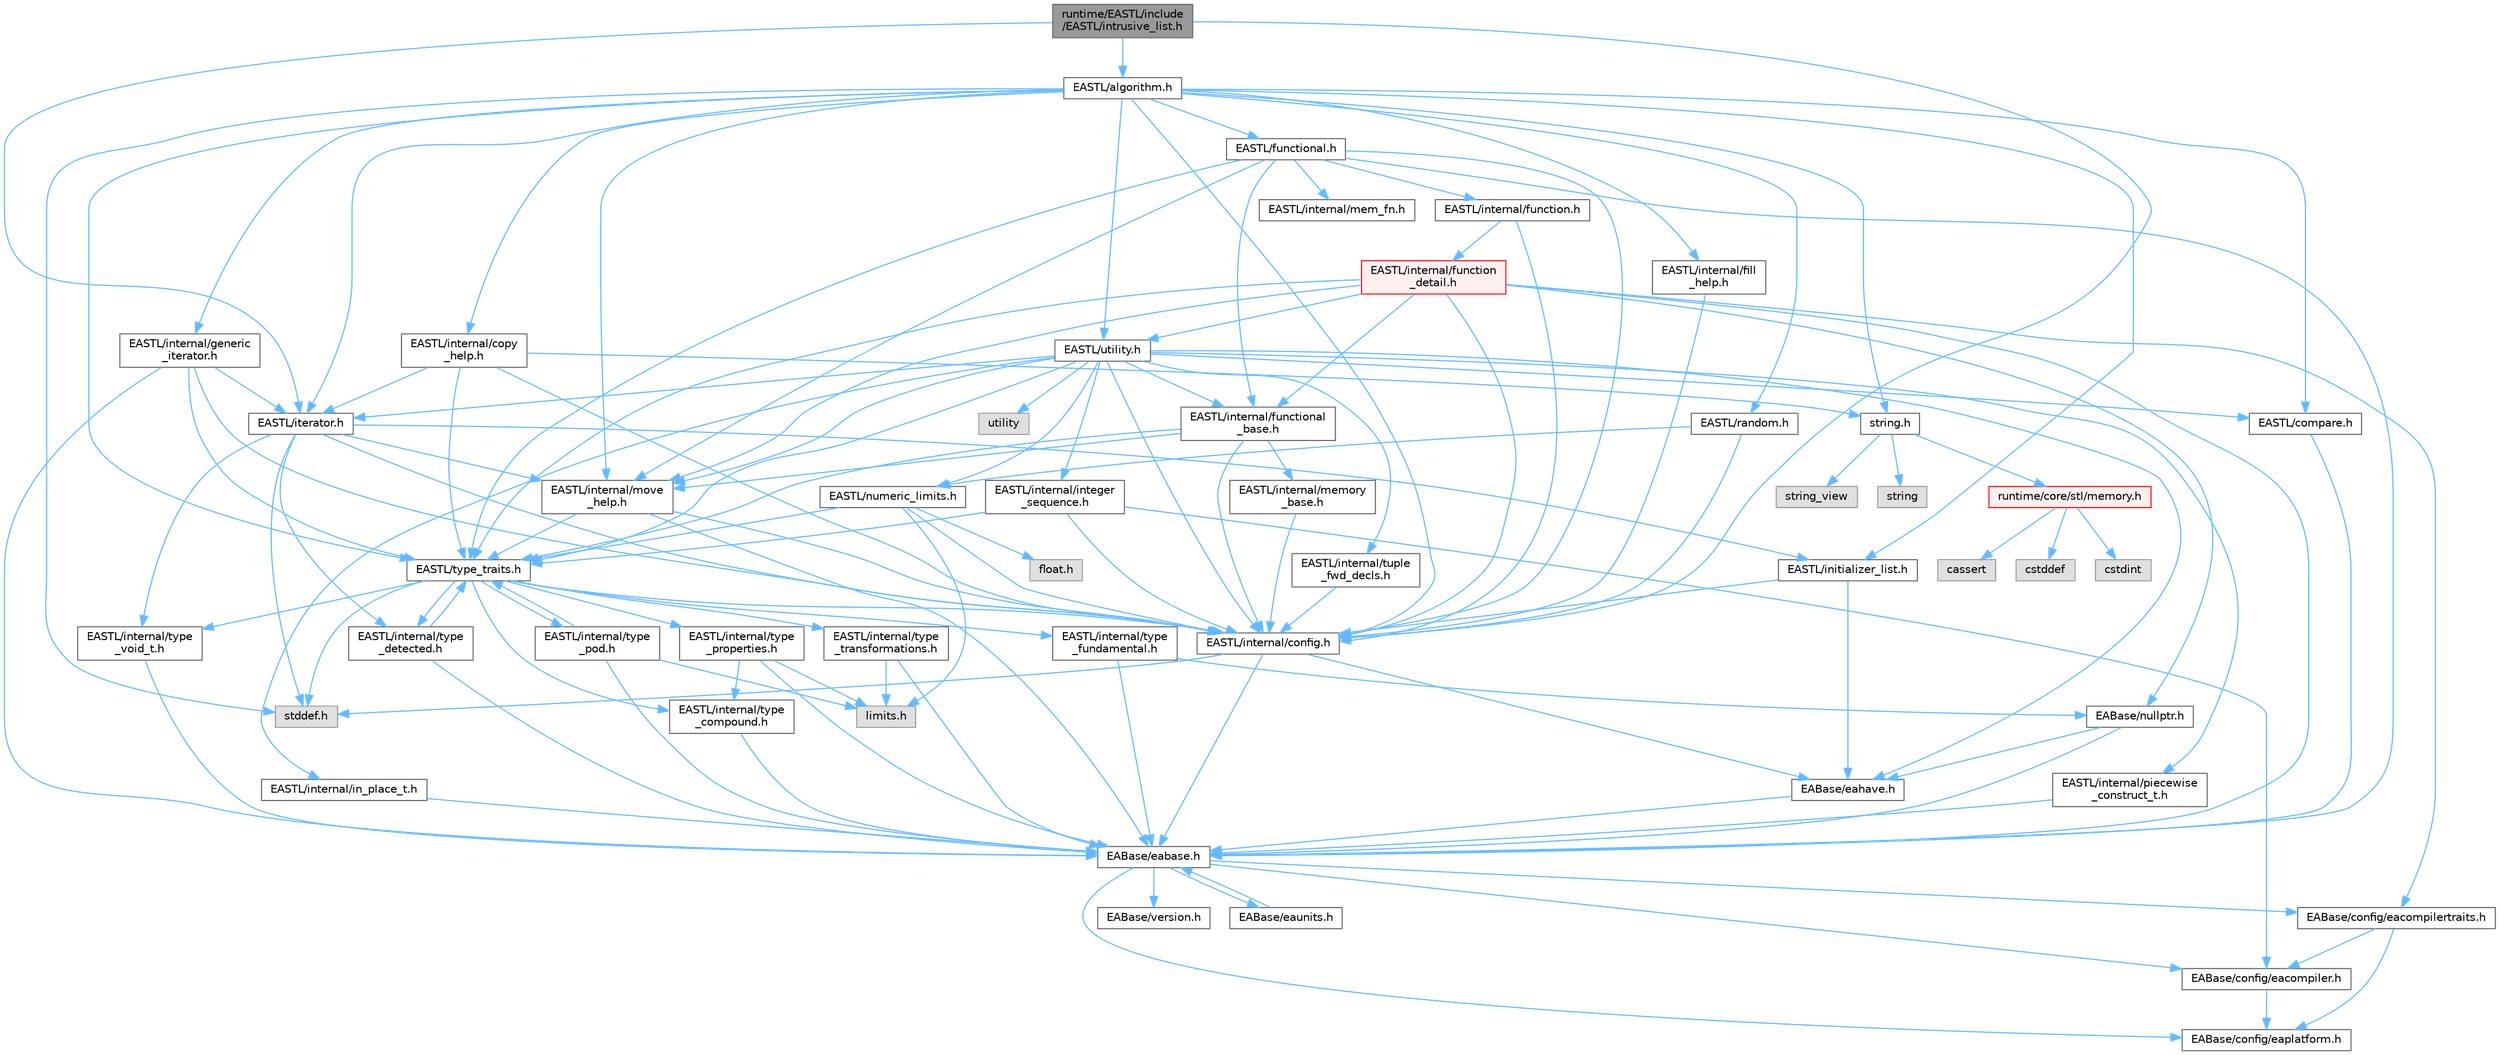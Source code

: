 digraph "runtime/EASTL/include/EASTL/intrusive_list.h"
{
 // LATEX_PDF_SIZE
  bgcolor="transparent";
  edge [fontname=Helvetica,fontsize=10,labelfontname=Helvetica,labelfontsize=10];
  node [fontname=Helvetica,fontsize=10,shape=box,height=0.2,width=0.4];
  Node1 [id="Node000001",label="runtime/EASTL/include\l/EASTL/intrusive_list.h",height=0.2,width=0.4,color="gray40", fillcolor="grey60", style="filled", fontcolor="black",tooltip=" "];
  Node1 -> Node2 [id="edge130_Node000001_Node000002",color="steelblue1",style="solid",tooltip=" "];
  Node2 [id="Node000002",label="EASTL/internal/config.h",height=0.2,width=0.4,color="grey40", fillcolor="white", style="filled",URL="$config_8h.html",tooltip=" "];
  Node2 -> Node3 [id="edge131_Node000002_Node000003",color="steelblue1",style="solid",tooltip=" "];
  Node3 [id="Node000003",label="EABase/eabase.h",height=0.2,width=0.4,color="grey40", fillcolor="white", style="filled",URL="$eabase_8h.html",tooltip=" "];
  Node3 -> Node4 [id="edge132_Node000003_Node000004",color="steelblue1",style="solid",tooltip=" "];
  Node4 [id="Node000004",label="EABase/config/eacompiler.h",height=0.2,width=0.4,color="grey40", fillcolor="white", style="filled",URL="$eacompiler_8h.html",tooltip=" "];
  Node4 -> Node5 [id="edge133_Node000004_Node000005",color="steelblue1",style="solid",tooltip=" "];
  Node5 [id="Node000005",label="EABase/config/eaplatform.h",height=0.2,width=0.4,color="grey40", fillcolor="white", style="filled",URL="$eaplatform_8h.html",tooltip=" "];
  Node3 -> Node6 [id="edge134_Node000003_Node000006",color="steelblue1",style="solid",tooltip=" "];
  Node6 [id="Node000006",label="EABase/config/eacompilertraits.h",height=0.2,width=0.4,color="grey40", fillcolor="white", style="filled",URL="$eacompilertraits_8h.html",tooltip=" "];
  Node6 -> Node5 [id="edge135_Node000006_Node000005",color="steelblue1",style="solid",tooltip=" "];
  Node6 -> Node4 [id="edge136_Node000006_Node000004",color="steelblue1",style="solid",tooltip=" "];
  Node3 -> Node5 [id="edge137_Node000003_Node000005",color="steelblue1",style="solid",tooltip=" "];
  Node3 -> Node7 [id="edge138_Node000003_Node000007",color="steelblue1",style="solid",tooltip=" "];
  Node7 [id="Node000007",label="EABase/version.h",height=0.2,width=0.4,color="grey40", fillcolor="white", style="filled",URL="$_e_a_s_t_l_2packages_2_e_a_base_2include_2_common_2_e_a_base_2version_8h.html",tooltip=" "];
  Node3 -> Node8 [id="edge139_Node000003_Node000008",color="steelblue1",style="solid",tooltip=" "];
  Node8 [id="Node000008",label="EABase/eaunits.h",height=0.2,width=0.4,color="grey40", fillcolor="white", style="filled",URL="$eaunits_8h.html",tooltip=" "];
  Node8 -> Node3 [id="edge140_Node000008_Node000003",color="steelblue1",style="solid",tooltip=" "];
  Node2 -> Node9 [id="edge141_Node000002_Node000009",color="steelblue1",style="solid",tooltip=" "];
  Node9 [id="Node000009",label="EABase/eahave.h",height=0.2,width=0.4,color="grey40", fillcolor="white", style="filled",URL="$eahave_8h.html",tooltip=" "];
  Node9 -> Node3 [id="edge142_Node000009_Node000003",color="steelblue1",style="solid",tooltip=" "];
  Node2 -> Node10 [id="edge143_Node000002_Node000010",color="steelblue1",style="solid",tooltip=" "];
  Node10 [id="Node000010",label="stddef.h",height=0.2,width=0.4,color="grey60", fillcolor="#E0E0E0", style="filled",tooltip=" "];
  Node1 -> Node11 [id="edge144_Node000001_Node000011",color="steelblue1",style="solid",tooltip=" "];
  Node11 [id="Node000011",label="EASTL/iterator.h",height=0.2,width=0.4,color="grey40", fillcolor="white", style="filled",URL="$_e_a_s_t_l_2include_2_e_a_s_t_l_2iterator_8h.html",tooltip=" "];
  Node11 -> Node2 [id="edge145_Node000011_Node000002",color="steelblue1",style="solid",tooltip=" "];
  Node11 -> Node12 [id="edge146_Node000011_Node000012",color="steelblue1",style="solid",tooltip=" "];
  Node12 [id="Node000012",label="EASTL/internal/move\l_help.h",height=0.2,width=0.4,color="grey40", fillcolor="white", style="filled",URL="$move__help_8h.html",tooltip=" "];
  Node12 -> Node3 [id="edge147_Node000012_Node000003",color="steelblue1",style="solid",tooltip=" "];
  Node12 -> Node2 [id="edge148_Node000012_Node000002",color="steelblue1",style="solid",tooltip=" "];
  Node12 -> Node13 [id="edge149_Node000012_Node000013",color="steelblue1",style="solid",tooltip=" "];
  Node13 [id="Node000013",label="EASTL/type_traits.h",height=0.2,width=0.4,color="grey40", fillcolor="white", style="filled",URL="$_e_a_s_t_l_2include_2_e_a_s_t_l_2type__traits_8h.html",tooltip=" "];
  Node13 -> Node2 [id="edge150_Node000013_Node000002",color="steelblue1",style="solid",tooltip=" "];
  Node13 -> Node10 [id="edge151_Node000013_Node000010",color="steelblue1",style="solid",tooltip=" "];
  Node13 -> Node14 [id="edge152_Node000013_Node000014",color="steelblue1",style="solid",tooltip=" "];
  Node14 [id="Node000014",label="EASTL/internal/type\l_fundamental.h",height=0.2,width=0.4,color="grey40", fillcolor="white", style="filled",URL="$type__fundamental_8h.html",tooltip=" "];
  Node14 -> Node3 [id="edge153_Node000014_Node000003",color="steelblue1",style="solid",tooltip=" "];
  Node14 -> Node15 [id="edge154_Node000014_Node000015",color="steelblue1",style="solid",tooltip=" "];
  Node15 [id="Node000015",label="EABase/nullptr.h",height=0.2,width=0.4,color="grey40", fillcolor="white", style="filled",URL="$nullptr_8h.html",tooltip=" "];
  Node15 -> Node3 [id="edge155_Node000015_Node000003",color="steelblue1",style="solid",tooltip=" "];
  Node15 -> Node9 [id="edge156_Node000015_Node000009",color="steelblue1",style="solid",tooltip=" "];
  Node13 -> Node16 [id="edge157_Node000013_Node000016",color="steelblue1",style="solid",tooltip=" "];
  Node16 [id="Node000016",label="EASTL/internal/type\l_transformations.h",height=0.2,width=0.4,color="grey40", fillcolor="white", style="filled",URL="$type__transformations_8h.html",tooltip=" "];
  Node16 -> Node3 [id="edge158_Node000016_Node000003",color="steelblue1",style="solid",tooltip=" "];
  Node16 -> Node17 [id="edge159_Node000016_Node000017",color="steelblue1",style="solid",tooltip=" "];
  Node17 [id="Node000017",label="limits.h",height=0.2,width=0.4,color="grey60", fillcolor="#E0E0E0", style="filled",tooltip=" "];
  Node13 -> Node18 [id="edge160_Node000013_Node000018",color="steelblue1",style="solid",tooltip=" "];
  Node18 [id="Node000018",label="EASTL/internal/type\l_void_t.h",height=0.2,width=0.4,color="grey40", fillcolor="white", style="filled",URL="$type__void__t_8h.html",tooltip=" "];
  Node18 -> Node3 [id="edge161_Node000018_Node000003",color="steelblue1",style="solid",tooltip=" "];
  Node13 -> Node19 [id="edge162_Node000013_Node000019",color="steelblue1",style="solid",tooltip=" "];
  Node19 [id="Node000019",label="EASTL/internal/type\l_properties.h",height=0.2,width=0.4,color="grey40", fillcolor="white", style="filled",URL="$type__properties_8h.html",tooltip=" "];
  Node19 -> Node3 [id="edge163_Node000019_Node000003",color="steelblue1",style="solid",tooltip=" "];
  Node19 -> Node17 [id="edge164_Node000019_Node000017",color="steelblue1",style="solid",tooltip=" "];
  Node19 -> Node20 [id="edge165_Node000019_Node000020",color="steelblue1",style="solid",tooltip=" "];
  Node20 [id="Node000020",label="EASTL/internal/type\l_compound.h",height=0.2,width=0.4,color="grey40", fillcolor="white", style="filled",URL="$type__compound_8h.html",tooltip=" "];
  Node20 -> Node3 [id="edge166_Node000020_Node000003",color="steelblue1",style="solid",tooltip=" "];
  Node13 -> Node20 [id="edge167_Node000013_Node000020",color="steelblue1",style="solid",tooltip=" "];
  Node13 -> Node21 [id="edge168_Node000013_Node000021",color="steelblue1",style="solid",tooltip=" "];
  Node21 [id="Node000021",label="EASTL/internal/type\l_pod.h",height=0.2,width=0.4,color="grey40", fillcolor="white", style="filled",URL="$type__pod_8h.html",tooltip=" "];
  Node21 -> Node3 [id="edge169_Node000021_Node000003",color="steelblue1",style="solid",tooltip=" "];
  Node21 -> Node17 [id="edge170_Node000021_Node000017",color="steelblue1",style="solid",tooltip=" "];
  Node21 -> Node13 [id="edge171_Node000021_Node000013",color="steelblue1",style="solid",tooltip=" "];
  Node13 -> Node22 [id="edge172_Node000013_Node000022",color="steelblue1",style="solid",tooltip=" "];
  Node22 [id="Node000022",label="EASTL/internal/type\l_detected.h",height=0.2,width=0.4,color="grey40", fillcolor="white", style="filled",URL="$type__detected_8h.html",tooltip=" "];
  Node22 -> Node3 [id="edge173_Node000022_Node000003",color="steelblue1",style="solid",tooltip=" "];
  Node22 -> Node13 [id="edge174_Node000022_Node000013",color="steelblue1",style="solid",tooltip=" "];
  Node11 -> Node22 [id="edge175_Node000011_Node000022",color="steelblue1",style="solid",tooltip=" "];
  Node11 -> Node18 [id="edge176_Node000011_Node000018",color="steelblue1",style="solid",tooltip=" "];
  Node11 -> Node23 [id="edge177_Node000011_Node000023",color="steelblue1",style="solid",tooltip=" "];
  Node23 [id="Node000023",label="EASTL/initializer_list.h",height=0.2,width=0.4,color="grey40", fillcolor="white", style="filled",URL="$initializer__list_8h.html",tooltip=" "];
  Node23 -> Node2 [id="edge178_Node000023_Node000002",color="steelblue1",style="solid",tooltip=" "];
  Node23 -> Node9 [id="edge179_Node000023_Node000009",color="steelblue1",style="solid",tooltip=" "];
  Node11 -> Node10 [id="edge180_Node000011_Node000010",color="steelblue1",style="solid",tooltip=" "];
  Node1 -> Node24 [id="edge181_Node000001_Node000024",color="steelblue1",style="solid",tooltip=" "];
  Node24 [id="Node000024",label="EASTL/algorithm.h",height=0.2,width=0.4,color="grey40", fillcolor="white", style="filled",URL="$_e_a_s_t_l_2include_2_e_a_s_t_l_2algorithm_8h.html",tooltip=" "];
  Node24 -> Node2 [id="edge182_Node000024_Node000002",color="steelblue1",style="solid",tooltip=" "];
  Node24 -> Node13 [id="edge183_Node000024_Node000013",color="steelblue1",style="solid",tooltip=" "];
  Node24 -> Node12 [id="edge184_Node000024_Node000012",color="steelblue1",style="solid",tooltip=" "];
  Node24 -> Node25 [id="edge185_Node000024_Node000025",color="steelblue1",style="solid",tooltip=" "];
  Node25 [id="Node000025",label="EASTL/internal/copy\l_help.h",height=0.2,width=0.4,color="grey40", fillcolor="white", style="filled",URL="$copy__help_8h.html",tooltip=" "];
  Node25 -> Node2 [id="edge186_Node000025_Node000002",color="steelblue1",style="solid",tooltip=" "];
  Node25 -> Node13 [id="edge187_Node000025_Node000013",color="steelblue1",style="solid",tooltip=" "];
  Node25 -> Node11 [id="edge188_Node000025_Node000011",color="steelblue1",style="solid",tooltip=" "];
  Node25 -> Node26 [id="edge189_Node000025_Node000026",color="steelblue1",style="solid",tooltip=" "];
  Node26 [id="Node000026",label="string.h",height=0.2,width=0.4,color="grey40", fillcolor="white", style="filled",URL="$string_8h.html",tooltip=" "];
  Node26 -> Node27 [id="edge190_Node000026_Node000027",color="steelblue1",style="solid",tooltip=" "];
  Node27 [id="Node000027",label="string",height=0.2,width=0.4,color="grey60", fillcolor="#E0E0E0", style="filled",tooltip=" "];
  Node26 -> Node28 [id="edge191_Node000026_Node000028",color="steelblue1",style="solid",tooltip=" "];
  Node28 [id="Node000028",label="string_view",height=0.2,width=0.4,color="grey60", fillcolor="#E0E0E0", style="filled",tooltip=" "];
  Node26 -> Node29 [id="edge192_Node000026_Node000029",color="steelblue1",style="solid",tooltip=" "];
  Node29 [id="Node000029",label="runtime/core/stl/memory.h",height=0.2,width=0.4,color="red", fillcolor="#FFF0F0", style="filled",URL="$core_2stl_2memory_8h.html",tooltip=" "];
  Node29 -> Node30 [id="edge193_Node000029_Node000030",color="steelblue1",style="solid",tooltip=" "];
  Node30 [id="Node000030",label="cstddef",height=0.2,width=0.4,color="grey60", fillcolor="#E0E0E0", style="filled",tooltip=" "];
  Node29 -> Node31 [id="edge194_Node000029_Node000031",color="steelblue1",style="solid",tooltip=" "];
  Node31 [id="Node000031",label="cstdint",height=0.2,width=0.4,color="grey60", fillcolor="#E0E0E0", style="filled",tooltip=" "];
  Node29 -> Node32 [id="edge195_Node000029_Node000032",color="steelblue1",style="solid",tooltip=" "];
  Node32 [id="Node000032",label="cassert",height=0.2,width=0.4,color="grey60", fillcolor="#E0E0E0", style="filled",tooltip=" "];
  Node24 -> Node149 [id="edge196_Node000024_Node000149",color="steelblue1",style="solid",tooltip=" "];
  Node149 [id="Node000149",label="EASTL/internal/fill\l_help.h",height=0.2,width=0.4,color="grey40", fillcolor="white", style="filled",URL="$fill__help_8h.html",tooltip=" "];
  Node149 -> Node2 [id="edge197_Node000149_Node000002",color="steelblue1",style="solid",tooltip=" "];
  Node24 -> Node23 [id="edge198_Node000024_Node000023",color="steelblue1",style="solid",tooltip=" "];
  Node24 -> Node11 [id="edge199_Node000024_Node000011",color="steelblue1",style="solid",tooltip=" "];
  Node24 -> Node59 [id="edge200_Node000024_Node000059",color="steelblue1",style="solid",tooltip=" "];
  Node59 [id="Node000059",label="EASTL/functional.h",height=0.2,width=0.4,color="grey40", fillcolor="white", style="filled",URL="$_e_a_s_t_l_2include_2_e_a_s_t_l_2functional_8h.html",tooltip=" "];
  Node59 -> Node3 [id="edge201_Node000059_Node000003",color="steelblue1",style="solid",tooltip=" "];
  Node59 -> Node2 [id="edge202_Node000059_Node000002",color="steelblue1",style="solid",tooltip=" "];
  Node59 -> Node12 [id="edge203_Node000059_Node000012",color="steelblue1",style="solid",tooltip=" "];
  Node59 -> Node13 [id="edge204_Node000059_Node000013",color="steelblue1",style="solid",tooltip=" "];
  Node59 -> Node40 [id="edge205_Node000059_Node000040",color="steelblue1",style="solid",tooltip=" "];
  Node40 [id="Node000040",label="EASTL/internal/functional\l_base.h",height=0.2,width=0.4,color="grey40", fillcolor="white", style="filled",URL="$functional__base_8h.html",tooltip=" "];
  Node40 -> Node2 [id="edge206_Node000040_Node000002",color="steelblue1",style="solid",tooltip=" "];
  Node40 -> Node36 [id="edge207_Node000040_Node000036",color="steelblue1",style="solid",tooltip=" "];
  Node36 [id="Node000036",label="EASTL/internal/memory\l_base.h",height=0.2,width=0.4,color="grey40", fillcolor="white", style="filled",URL="$memory__base_8h.html",tooltip=" "];
  Node36 -> Node2 [id="edge208_Node000036_Node000002",color="steelblue1",style="solid",tooltip=" "];
  Node40 -> Node12 [id="edge209_Node000040_Node000012",color="steelblue1",style="solid",tooltip=" "];
  Node40 -> Node13 [id="edge210_Node000040_Node000013",color="steelblue1",style="solid",tooltip=" "];
  Node59 -> Node60 [id="edge211_Node000059_Node000060",color="steelblue1",style="solid",tooltip=" "];
  Node60 [id="Node000060",label="EASTL/internal/mem_fn.h",height=0.2,width=0.4,color="grey40", fillcolor="white", style="filled",URL="$mem__fn_8h.html",tooltip=" "];
  Node59 -> Node61 [id="edge212_Node000059_Node000061",color="steelblue1",style="solid",tooltip=" "];
  Node61 [id="Node000061",label="EASTL/internal/function.h",height=0.2,width=0.4,color="grey40", fillcolor="white", style="filled",URL="$_e_a_s_t_l_2include_2_e_a_s_t_l_2internal_2function_8h.html",tooltip=" "];
  Node61 -> Node2 [id="edge213_Node000061_Node000002",color="steelblue1",style="solid",tooltip=" "];
  Node61 -> Node62 [id="edge214_Node000061_Node000062",color="steelblue1",style="solid",tooltip=" "];
  Node62 [id="Node000062",label="EASTL/internal/function\l_detail.h",height=0.2,width=0.4,color="red", fillcolor="#FFF0F0", style="filled",URL="$function__detail_8h.html",tooltip=" "];
  Node62 -> Node6 [id="edge215_Node000062_Node000006",color="steelblue1",style="solid",tooltip=" "];
  Node62 -> Node3 [id="edge216_Node000062_Node000003",color="steelblue1",style="solid",tooltip=" "];
  Node62 -> Node15 [id="edge217_Node000062_Node000015",color="steelblue1",style="solid",tooltip=" "];
  Node62 -> Node2 [id="edge218_Node000062_Node000002",color="steelblue1",style="solid",tooltip=" "];
  Node62 -> Node40 [id="edge219_Node000062_Node000040",color="steelblue1",style="solid",tooltip=" "];
  Node62 -> Node12 [id="edge220_Node000062_Node000012",color="steelblue1",style="solid",tooltip=" "];
  Node62 -> Node13 [id="edge221_Node000062_Node000013",color="steelblue1",style="solid",tooltip=" "];
  Node62 -> Node43 [id="edge222_Node000062_Node000043",color="steelblue1",style="solid",tooltip=" "];
  Node43 [id="Node000043",label="EASTL/utility.h",height=0.2,width=0.4,color="grey40", fillcolor="white", style="filled",URL="$_e_a_s_t_l_2include_2_e_a_s_t_l_2utility_8h.html",tooltip=" "];
  Node43 -> Node2 [id="edge223_Node000043_Node000002",color="steelblue1",style="solid",tooltip=" "];
  Node43 -> Node13 [id="edge224_Node000043_Node000013",color="steelblue1",style="solid",tooltip=" "];
  Node43 -> Node11 [id="edge225_Node000043_Node000011",color="steelblue1",style="solid",tooltip=" "];
  Node43 -> Node44 [id="edge226_Node000043_Node000044",color="steelblue1",style="solid",tooltip=" "];
  Node44 [id="Node000044",label="EASTL/numeric_limits.h",height=0.2,width=0.4,color="grey40", fillcolor="white", style="filled",URL="$numeric__limits_8h.html",tooltip=" "];
  Node44 -> Node2 [id="edge227_Node000044_Node000002",color="steelblue1",style="solid",tooltip=" "];
  Node44 -> Node13 [id="edge228_Node000044_Node000013",color="steelblue1",style="solid",tooltip=" "];
  Node44 -> Node17 [id="edge229_Node000044_Node000017",color="steelblue1",style="solid",tooltip=" "];
  Node44 -> Node45 [id="edge230_Node000044_Node000045",color="steelblue1",style="solid",tooltip=" "];
  Node45 [id="Node000045",label="float.h",height=0.2,width=0.4,color="grey60", fillcolor="#E0E0E0", style="filled",tooltip=" "];
  Node43 -> Node46 [id="edge231_Node000043_Node000046",color="steelblue1",style="solid",tooltip=" "];
  Node46 [id="Node000046",label="EASTL/compare.h",height=0.2,width=0.4,color="grey40", fillcolor="white", style="filled",URL="$compare_8h.html",tooltip=" "];
  Node46 -> Node3 [id="edge232_Node000046_Node000003",color="steelblue1",style="solid",tooltip=" "];
  Node43 -> Node40 [id="edge233_Node000043_Node000040",color="steelblue1",style="solid",tooltip=" "];
  Node43 -> Node12 [id="edge234_Node000043_Node000012",color="steelblue1",style="solid",tooltip=" "];
  Node43 -> Node9 [id="edge235_Node000043_Node000009",color="steelblue1",style="solid",tooltip=" "];
  Node43 -> Node47 [id="edge236_Node000043_Node000047",color="steelblue1",style="solid",tooltip=" "];
  Node47 [id="Node000047",label="EASTL/internal/integer\l_sequence.h",height=0.2,width=0.4,color="grey40", fillcolor="white", style="filled",URL="$integer__sequence_8h.html",tooltip=" "];
  Node47 -> Node4 [id="edge237_Node000047_Node000004",color="steelblue1",style="solid",tooltip=" "];
  Node47 -> Node2 [id="edge238_Node000047_Node000002",color="steelblue1",style="solid",tooltip=" "];
  Node47 -> Node13 [id="edge239_Node000047_Node000013",color="steelblue1",style="solid",tooltip=" "];
  Node43 -> Node48 [id="edge240_Node000043_Node000048",color="steelblue1",style="solid",tooltip=" "];
  Node48 [id="Node000048",label="EASTL/internal/tuple\l_fwd_decls.h",height=0.2,width=0.4,color="grey40", fillcolor="white", style="filled",URL="$tuple__fwd__decls_8h.html",tooltip=" "];
  Node48 -> Node2 [id="edge241_Node000048_Node000002",color="steelblue1",style="solid",tooltip=" "];
  Node43 -> Node49 [id="edge242_Node000043_Node000049",color="steelblue1",style="solid",tooltip=" "];
  Node49 [id="Node000049",label="EASTL/internal/in_place_t.h",height=0.2,width=0.4,color="grey40", fillcolor="white", style="filled",URL="$in__place__t_8h.html",tooltip=" "];
  Node49 -> Node3 [id="edge243_Node000049_Node000003",color="steelblue1",style="solid",tooltip=" "];
  Node43 -> Node50 [id="edge244_Node000043_Node000050",color="steelblue1",style="solid",tooltip=" "];
  Node50 [id="Node000050",label="EASTL/internal/piecewise\l_construct_t.h",height=0.2,width=0.4,color="grey40", fillcolor="white", style="filled",URL="$piecewise__construct__t_8h.html",tooltip=" "];
  Node50 -> Node3 [id="edge245_Node000050_Node000003",color="steelblue1",style="solid",tooltip=" "];
  Node43 -> Node51 [id="edge246_Node000043_Node000051",color="steelblue1",style="solid",tooltip=" "];
  Node51 [id="Node000051",label="utility",height=0.2,width=0.4,color="grey60", fillcolor="#E0E0E0", style="filled",tooltip=" "];
  Node24 -> Node43 [id="edge247_Node000024_Node000043",color="steelblue1",style="solid",tooltip=" "];
  Node24 -> Node38 [id="edge248_Node000024_Node000038",color="steelblue1",style="solid",tooltip=" "];
  Node38 [id="Node000038",label="EASTL/internal/generic\l_iterator.h",height=0.2,width=0.4,color="grey40", fillcolor="white", style="filled",URL="$generic__iterator_8h.html",tooltip=" "];
  Node38 -> Node3 [id="edge249_Node000038_Node000003",color="steelblue1",style="solid",tooltip=" "];
  Node38 -> Node2 [id="edge250_Node000038_Node000002",color="steelblue1",style="solid",tooltip=" "];
  Node38 -> Node11 [id="edge251_Node000038_Node000011",color="steelblue1",style="solid",tooltip=" "];
  Node38 -> Node13 [id="edge252_Node000038_Node000013",color="steelblue1",style="solid",tooltip=" "];
  Node24 -> Node150 [id="edge253_Node000024_Node000150",color="steelblue1",style="solid",tooltip=" "];
  Node150 [id="Node000150",label="EASTL/random.h",height=0.2,width=0.4,color="grey40", fillcolor="white", style="filled",URL="$random_8h.html",tooltip=" "];
  Node150 -> Node2 [id="edge254_Node000150_Node000002",color="steelblue1",style="solid",tooltip=" "];
  Node150 -> Node44 [id="edge255_Node000150_Node000044",color="steelblue1",style="solid",tooltip=" "];
  Node24 -> Node46 [id="edge256_Node000024_Node000046",color="steelblue1",style="solid",tooltip=" "];
  Node24 -> Node10 [id="edge257_Node000024_Node000010",color="steelblue1",style="solid",tooltip=" "];
  Node24 -> Node26 [id="edge258_Node000024_Node000026",color="steelblue1",style="solid",tooltip=" "];
}

